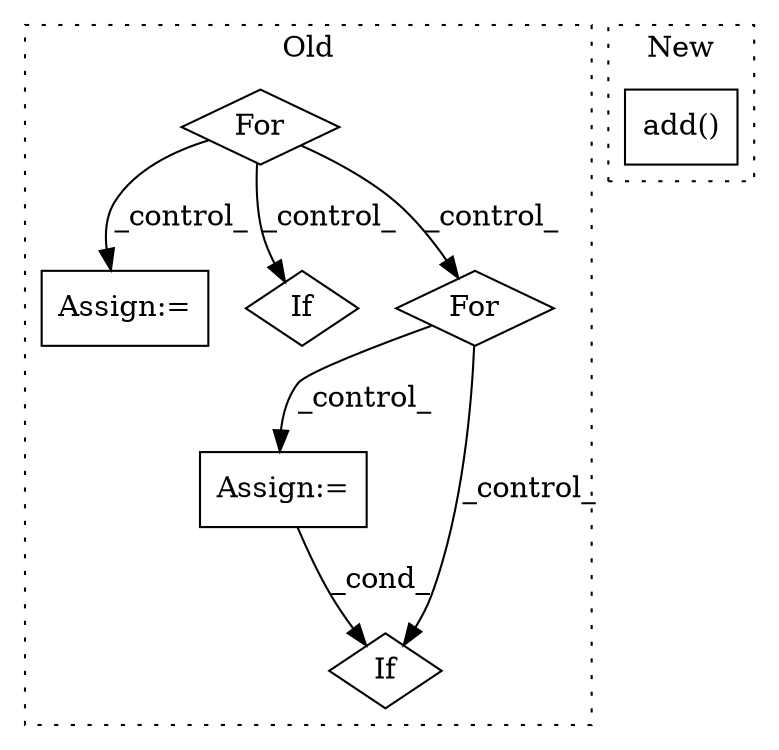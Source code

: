 digraph G {
subgraph cluster0 {
1 [label="For" a="107" s="1348,1387" l="4,10" shape="diamond"];
3 [label="Assign:=" a="68" s="2161" l="3" shape="box"];
4 [label="Assign:=" a="68" s="1475" l="3" shape="box"];
5 [label="If" a="96" s="1851" l="3" shape="diamond"];
6 [label="For" a="107" s="1426,1451" l="4,18" shape="diamond"];
7 [label="If" a="96" s="1526" l="3" shape="diamond"];
label = "Old";
style="dotted";
}
subgraph cluster1 {
2 [label="add()" a="75" s="2529,2541" l="8,1" shape="box"];
label = "New";
style="dotted";
}
1 -> 6 [label="_control_"];
1 -> 3 [label="_control_"];
1 -> 5 [label="_control_"];
4 -> 7 [label="_cond_"];
6 -> 4 [label="_control_"];
6 -> 7 [label="_control_"];
}